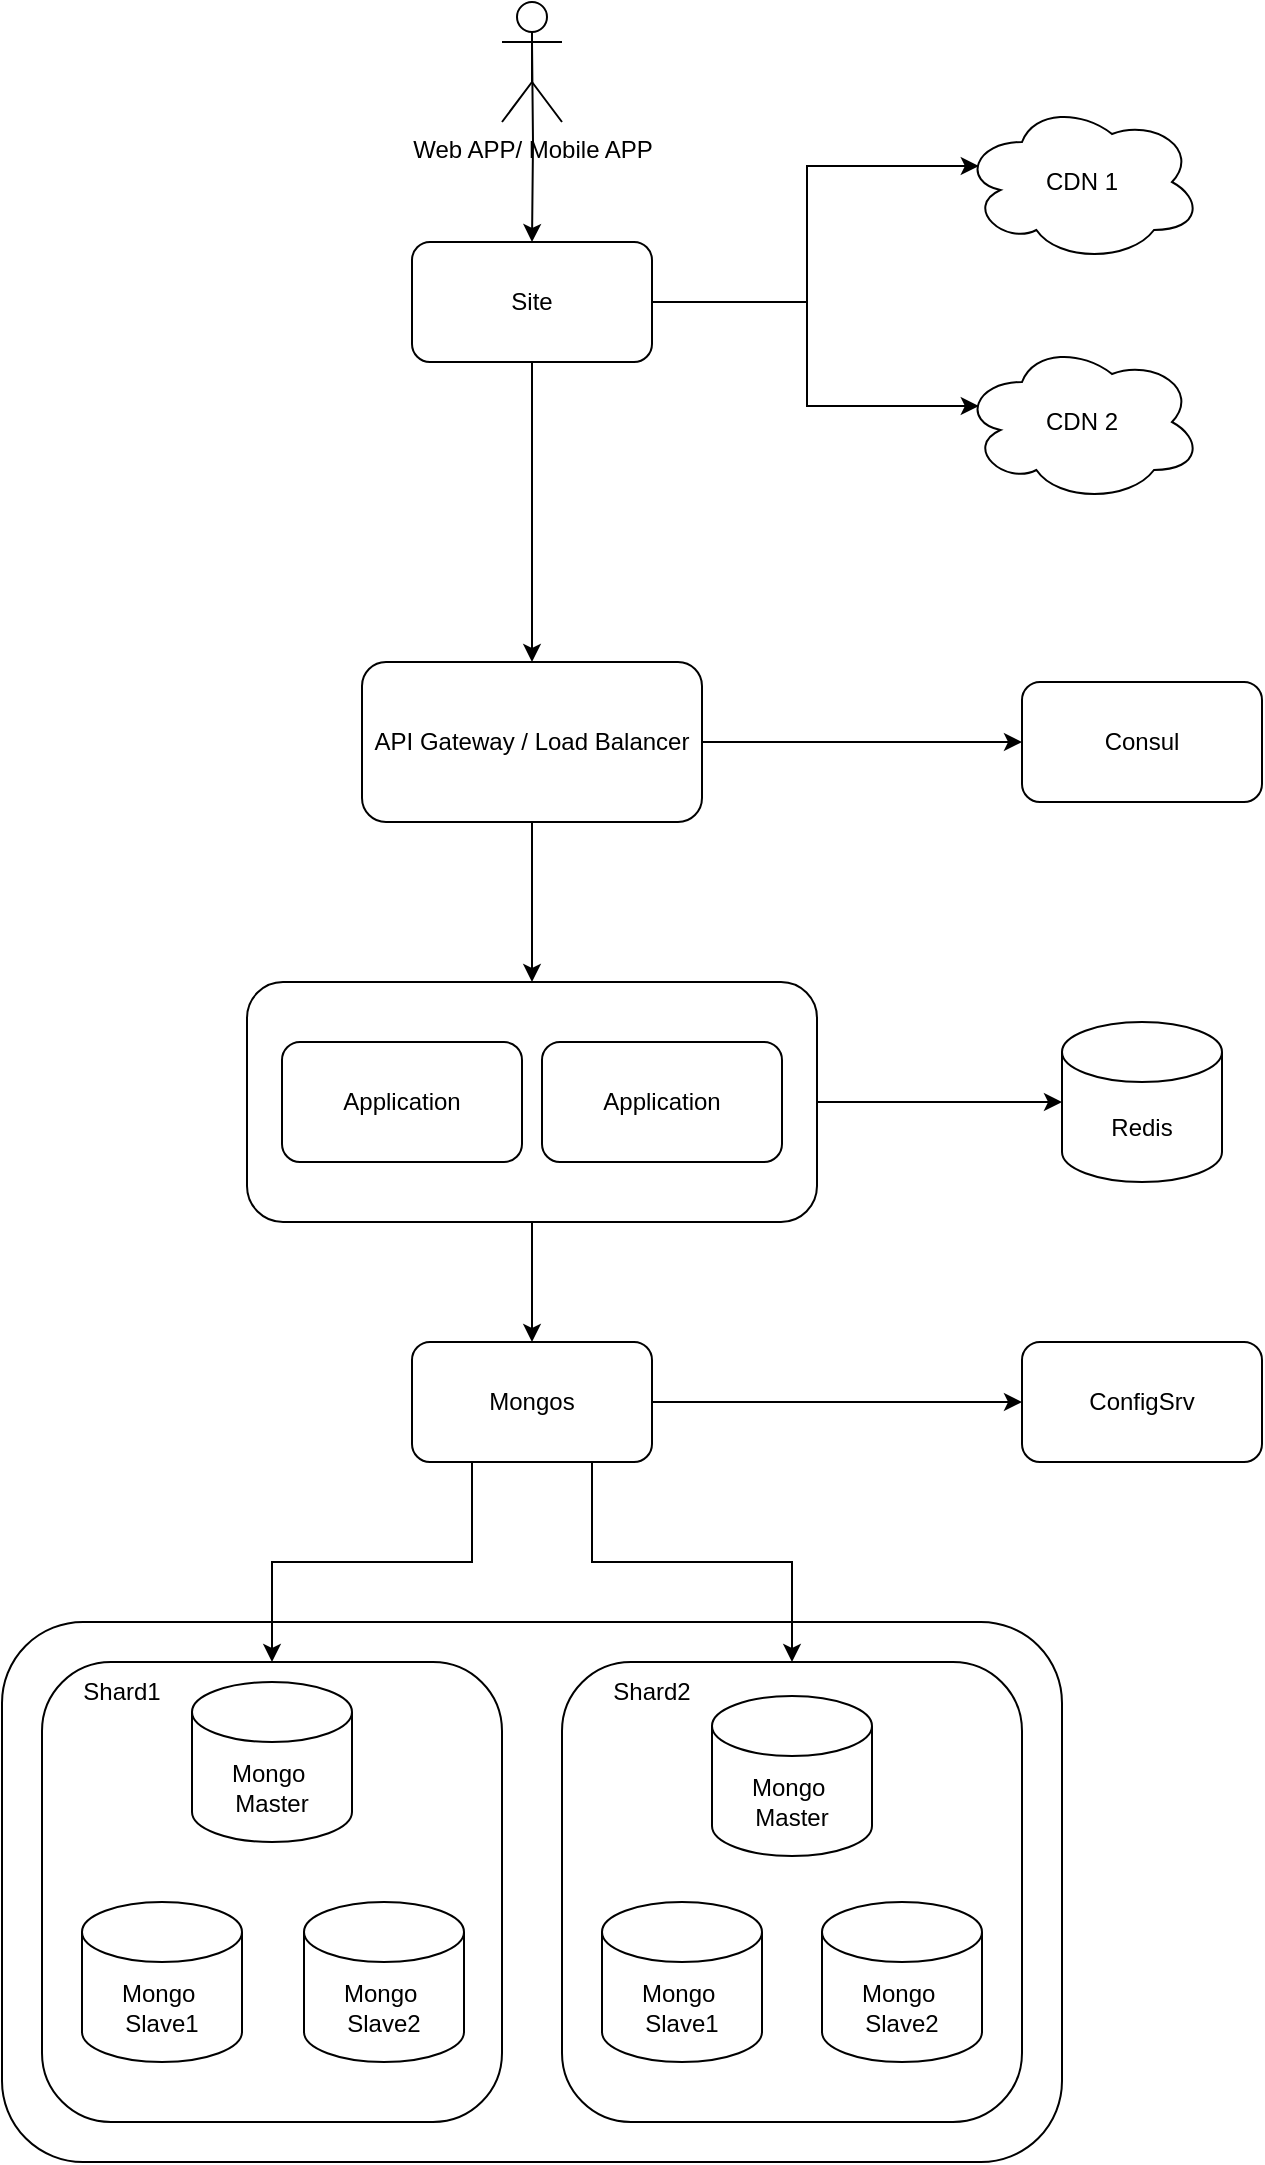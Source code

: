 <mxfile version="26.0.1">
  <diagram name="Страница — 1" id="KN-ve7fU0clnHv_aJq0I">
    <mxGraphModel dx="3194" dy="2809" grid="1" gridSize="10" guides="1" tooltips="1" connect="1" arrows="1" fold="1" page="1" pageScale="1" pageWidth="2336" pageHeight="1654" math="0" shadow="0">
      <root>
        <mxCell id="0" />
        <mxCell id="1" parent="0" />
        <mxCell id="oOf8_0KlHU7njAn9w1z6-36" style="edgeStyle=orthogonalEdgeStyle;rounded=0;orthogonalLoop=1;jettySize=auto;html=1;entryX=0.5;entryY=0;entryDx=0;entryDy=0;" parent="1" target="oOf8_0KlHU7njAn9w1z6-35" edge="1">
          <mxGeometry relative="1" as="geometry">
            <mxPoint x="945" y="-80" as="sourcePoint" />
          </mxGeometry>
        </mxCell>
        <mxCell id="oOf8_0KlHU7njAn9w1z6-1" value="Web APP/ Mobile APP" style="shape=umlActor;verticalLabelPosition=bottom;verticalAlign=top;html=1;outlineConnect=0;" parent="1" vertex="1">
          <mxGeometry x="930" y="-100" width="30" height="60" as="geometry" />
        </mxCell>
        <mxCell id="oOf8_0KlHU7njAn9w1z6-7" style="edgeStyle=orthogonalEdgeStyle;rounded=0;orthogonalLoop=1;jettySize=auto;html=1;entryX=0;entryY=0.5;entryDx=0;entryDy=0;" parent="1" source="oOf8_0KlHU7njAn9w1z6-4" target="oOf8_0KlHU7njAn9w1z6-6" edge="1">
          <mxGeometry relative="1" as="geometry" />
        </mxCell>
        <mxCell id="oOf8_0KlHU7njAn9w1z6-14" style="edgeStyle=orthogonalEdgeStyle;rounded=0;orthogonalLoop=1;jettySize=auto;html=1;entryX=0.5;entryY=0;entryDx=0;entryDy=0;" parent="1" source="oOf8_0KlHU7njAn9w1z6-4" target="oOf8_0KlHU7njAn9w1z6-10" edge="1">
          <mxGeometry relative="1" as="geometry" />
        </mxCell>
        <mxCell id="oOf8_0KlHU7njAn9w1z6-4" value="API Gateway / Load Balancer" style="rounded=1;whiteSpace=wrap;html=1;" parent="1" vertex="1">
          <mxGeometry x="860" y="230" width="170" height="80" as="geometry" />
        </mxCell>
        <mxCell id="oOf8_0KlHU7njAn9w1z6-6" value="Consul" style="rounded=1;whiteSpace=wrap;html=1;" parent="1" vertex="1">
          <mxGeometry x="1190" y="240" width="120" height="60" as="geometry" />
        </mxCell>
        <mxCell id="oOf8_0KlHU7njAn9w1z6-15" style="edgeStyle=orthogonalEdgeStyle;rounded=0;orthogonalLoop=1;jettySize=auto;html=1;entryX=0;entryY=0.5;entryDx=0;entryDy=0;entryPerimeter=0;" parent="1" source="oOf8_0KlHU7njAn9w1z6-10" target="oOf8_0KlHU7njAn9w1z6-16" edge="1">
          <mxGeometry relative="1" as="geometry">
            <mxPoint x="1260" y="450" as="targetPoint" />
          </mxGeometry>
        </mxCell>
        <mxCell id="oOf8_0KlHU7njAn9w1z6-26" style="edgeStyle=orthogonalEdgeStyle;rounded=0;orthogonalLoop=1;jettySize=auto;html=1;entryX=0.5;entryY=0;entryDx=0;entryDy=0;" parent="1" source="oOf8_0KlHU7njAn9w1z6-10" target="oOf8_0KlHU7njAn9w1z6-25" edge="1">
          <mxGeometry relative="1" as="geometry" />
        </mxCell>
        <mxCell id="oOf8_0KlHU7njAn9w1z6-10" value="" style="rounded=1;whiteSpace=wrap;html=1;" parent="1" vertex="1">
          <mxGeometry x="802.5" y="390" width="285" height="120" as="geometry" />
        </mxCell>
        <mxCell id="oOf8_0KlHU7njAn9w1z6-12" value="Application" style="rounded=1;whiteSpace=wrap;html=1;" parent="1" vertex="1">
          <mxGeometry x="820" y="420" width="120" height="60" as="geometry" />
        </mxCell>
        <mxCell id="oOf8_0KlHU7njAn9w1z6-13" value="Application" style="rounded=1;whiteSpace=wrap;html=1;" parent="1" vertex="1">
          <mxGeometry x="950" y="420" width="120" height="60" as="geometry" />
        </mxCell>
        <mxCell id="oOf8_0KlHU7njAn9w1z6-16" value="Redis" style="shape=cylinder3;whiteSpace=wrap;html=1;boundedLbl=1;backgroundOutline=1;size=15;" parent="1" vertex="1">
          <mxGeometry x="1210" y="410" width="80" height="80" as="geometry" />
        </mxCell>
        <mxCell id="oOf8_0KlHU7njAn9w1z6-17" value="" style="rounded=1;whiteSpace=wrap;html=1;" parent="1" vertex="1">
          <mxGeometry x="680" y="710" width="530" height="270" as="geometry" />
        </mxCell>
        <mxCell id="oOf8_0KlHU7njAn9w1z6-20" value="" style="rounded=1;whiteSpace=wrap;html=1;" parent="1" vertex="1">
          <mxGeometry x="700" y="730" width="230" height="230" as="geometry" />
        </mxCell>
        <mxCell id="oOf8_0KlHU7njAn9w1z6-21" value="" style="rounded=1;whiteSpace=wrap;html=1;" parent="1" vertex="1">
          <mxGeometry x="960" y="730" width="230" height="230" as="geometry" />
        </mxCell>
        <mxCell id="oOf8_0KlHU7njAn9w1z6-22" value="Mongo&amp;nbsp;&lt;div&gt;Master&lt;/div&gt;" style="shape=cylinder3;whiteSpace=wrap;html=1;boundedLbl=1;backgroundOutline=1;size=15;" parent="1" vertex="1">
          <mxGeometry x="775" y="740" width="80" height="80" as="geometry" />
        </mxCell>
        <mxCell id="oOf8_0KlHU7njAn9w1z6-23" value="Mongo&amp;nbsp;&lt;div&gt;Slave1&lt;/div&gt;" style="shape=cylinder3;whiteSpace=wrap;html=1;boundedLbl=1;backgroundOutline=1;size=15;" parent="1" vertex="1">
          <mxGeometry x="720" y="850" width="80" height="80" as="geometry" />
        </mxCell>
        <mxCell id="oOf8_0KlHU7njAn9w1z6-24" value="Mongo&amp;nbsp;&lt;div&gt;Slave2&lt;/div&gt;" style="shape=cylinder3;whiteSpace=wrap;html=1;boundedLbl=1;backgroundOutline=1;size=15;" parent="1" vertex="1">
          <mxGeometry x="831" y="850" width="80" height="80" as="geometry" />
        </mxCell>
        <mxCell id="oOf8_0KlHU7njAn9w1z6-28" style="edgeStyle=orthogonalEdgeStyle;rounded=0;orthogonalLoop=1;jettySize=auto;html=1;entryX=0;entryY=0.5;entryDx=0;entryDy=0;" parent="1" source="oOf8_0KlHU7njAn9w1z6-25" target="oOf8_0KlHU7njAn9w1z6-27" edge="1">
          <mxGeometry relative="1" as="geometry" />
        </mxCell>
        <mxCell id="oOf8_0KlHU7njAn9w1z6-30" style="edgeStyle=orthogonalEdgeStyle;rounded=0;orthogonalLoop=1;jettySize=auto;html=1;exitX=0.25;exitY=1;exitDx=0;exitDy=0;entryX=0.5;entryY=0;entryDx=0;entryDy=0;" parent="1" source="oOf8_0KlHU7njAn9w1z6-25" target="oOf8_0KlHU7njAn9w1z6-20" edge="1">
          <mxGeometry relative="1" as="geometry" />
        </mxCell>
        <mxCell id="oOf8_0KlHU7njAn9w1z6-31" style="edgeStyle=orthogonalEdgeStyle;rounded=0;orthogonalLoop=1;jettySize=auto;html=1;exitX=0.75;exitY=1;exitDx=0;exitDy=0;entryX=0.5;entryY=0;entryDx=0;entryDy=0;" parent="1" source="oOf8_0KlHU7njAn9w1z6-25" target="oOf8_0KlHU7njAn9w1z6-21" edge="1">
          <mxGeometry relative="1" as="geometry" />
        </mxCell>
        <mxCell id="oOf8_0KlHU7njAn9w1z6-25" value="Mongos" style="rounded=1;whiteSpace=wrap;html=1;" parent="1" vertex="1">
          <mxGeometry x="885" y="570" width="120" height="60" as="geometry" />
        </mxCell>
        <mxCell id="oOf8_0KlHU7njAn9w1z6-27" value="ConfigSrv" style="rounded=1;whiteSpace=wrap;html=1;" parent="1" vertex="1">
          <mxGeometry x="1190" y="570" width="120" height="60" as="geometry" />
        </mxCell>
        <mxCell id="oOf8_0KlHU7njAn9w1z6-32" value="Mongo&amp;nbsp;&lt;div&gt;Master&lt;/div&gt;" style="shape=cylinder3;whiteSpace=wrap;html=1;boundedLbl=1;backgroundOutline=1;size=15;" parent="1" vertex="1">
          <mxGeometry x="1035" y="747" width="80" height="80" as="geometry" />
        </mxCell>
        <mxCell id="oOf8_0KlHU7njAn9w1z6-33" value="Mongo&amp;nbsp;&lt;div&gt;Slave1&lt;/div&gt;" style="shape=cylinder3;whiteSpace=wrap;html=1;boundedLbl=1;backgroundOutline=1;size=15;" parent="1" vertex="1">
          <mxGeometry x="980" y="850" width="80" height="80" as="geometry" />
        </mxCell>
        <mxCell id="oOf8_0KlHU7njAn9w1z6-34" value="Mongo&amp;nbsp;&lt;div&gt;Slave2&lt;/div&gt;" style="shape=cylinder3;whiteSpace=wrap;html=1;boundedLbl=1;backgroundOutline=1;size=15;" parent="1" vertex="1">
          <mxGeometry x="1090" y="850" width="80" height="80" as="geometry" />
        </mxCell>
        <mxCell id="oOf8_0KlHU7njAn9w1z6-37" style="edgeStyle=orthogonalEdgeStyle;rounded=0;orthogonalLoop=1;jettySize=auto;html=1;exitX=0.5;exitY=1;exitDx=0;exitDy=0;entryX=0.5;entryY=0;entryDx=0;entryDy=0;" parent="1" source="oOf8_0KlHU7njAn9w1z6-35" target="oOf8_0KlHU7njAn9w1z6-4" edge="1">
          <mxGeometry relative="1" as="geometry" />
        </mxCell>
        <mxCell id="oOf8_0KlHU7njAn9w1z6-35" value="Site" style="rounded=1;whiteSpace=wrap;html=1;" parent="1" vertex="1">
          <mxGeometry x="885" y="20" width="120" height="60" as="geometry" />
        </mxCell>
        <mxCell id="oOf8_0KlHU7njAn9w1z6-38" value="Shard1" style="text;html=1;align=center;verticalAlign=middle;whiteSpace=wrap;rounded=0;" parent="1" vertex="1">
          <mxGeometry x="710" y="730" width="60" height="30" as="geometry" />
        </mxCell>
        <mxCell id="oOf8_0KlHU7njAn9w1z6-39" value="Shard2" style="text;html=1;align=center;verticalAlign=middle;whiteSpace=wrap;rounded=0;" parent="1" vertex="1">
          <mxGeometry x="975" y="730" width="60" height="30" as="geometry" />
        </mxCell>
        <mxCell id="oOf8_0KlHU7njAn9w1z6-45" value="CDN 1" style="ellipse;shape=cloud;whiteSpace=wrap;html=1;" parent="1" vertex="1">
          <mxGeometry x="1160" y="-50" width="120" height="80" as="geometry" />
        </mxCell>
        <mxCell id="oOf8_0KlHU7njAn9w1z6-46" value="CDN 2" style="ellipse;shape=cloud;whiteSpace=wrap;html=1;" parent="1" vertex="1">
          <mxGeometry x="1160" y="70" width="120" height="80" as="geometry" />
        </mxCell>
        <mxCell id="oOf8_0KlHU7njAn9w1z6-47" style="edgeStyle=orthogonalEdgeStyle;rounded=0;orthogonalLoop=1;jettySize=auto;html=1;entryX=0.07;entryY=0.4;entryDx=0;entryDy=0;entryPerimeter=0;" parent="1" source="oOf8_0KlHU7njAn9w1z6-35" target="oOf8_0KlHU7njAn9w1z6-45" edge="1">
          <mxGeometry relative="1" as="geometry" />
        </mxCell>
        <mxCell id="oOf8_0KlHU7njAn9w1z6-48" style="edgeStyle=orthogonalEdgeStyle;rounded=0;orthogonalLoop=1;jettySize=auto;html=1;exitX=1;exitY=0.5;exitDx=0;exitDy=0;entryX=0.07;entryY=0.4;entryDx=0;entryDy=0;entryPerimeter=0;" parent="1" source="oOf8_0KlHU7njAn9w1z6-35" target="oOf8_0KlHU7njAn9w1z6-46" edge="1">
          <mxGeometry relative="1" as="geometry" />
        </mxCell>
      </root>
    </mxGraphModel>
  </diagram>
</mxfile>
